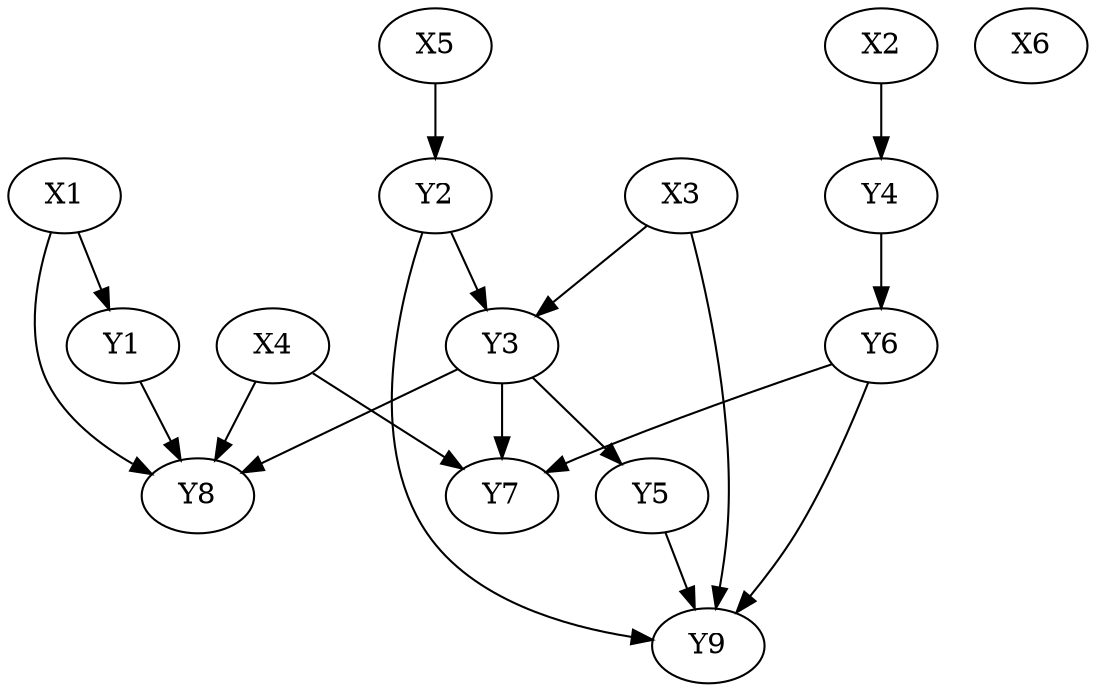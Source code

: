 strict digraph  {
X1;
Y1;
Y8;
X2;
Y4;
X3;
Y3;
Y9;
X4;
Y7;
X5;
Y2;
Y5;
Y6;
X6;
X1 -> Y1;
X1 -> Y8;
Y1 -> Y8;
X2 -> Y4;
Y4 -> Y6;
X3 -> Y3;
X3 -> Y9;
Y3 -> Y5;
Y3 -> Y7;
Y3 -> Y8;
X4 -> Y7;
X4 -> Y8;
X5 -> Y2;
Y2 -> Y3;
Y2 -> Y9;
Y5 -> Y9;
Y6 -> Y7;
Y6 -> Y9;
}
